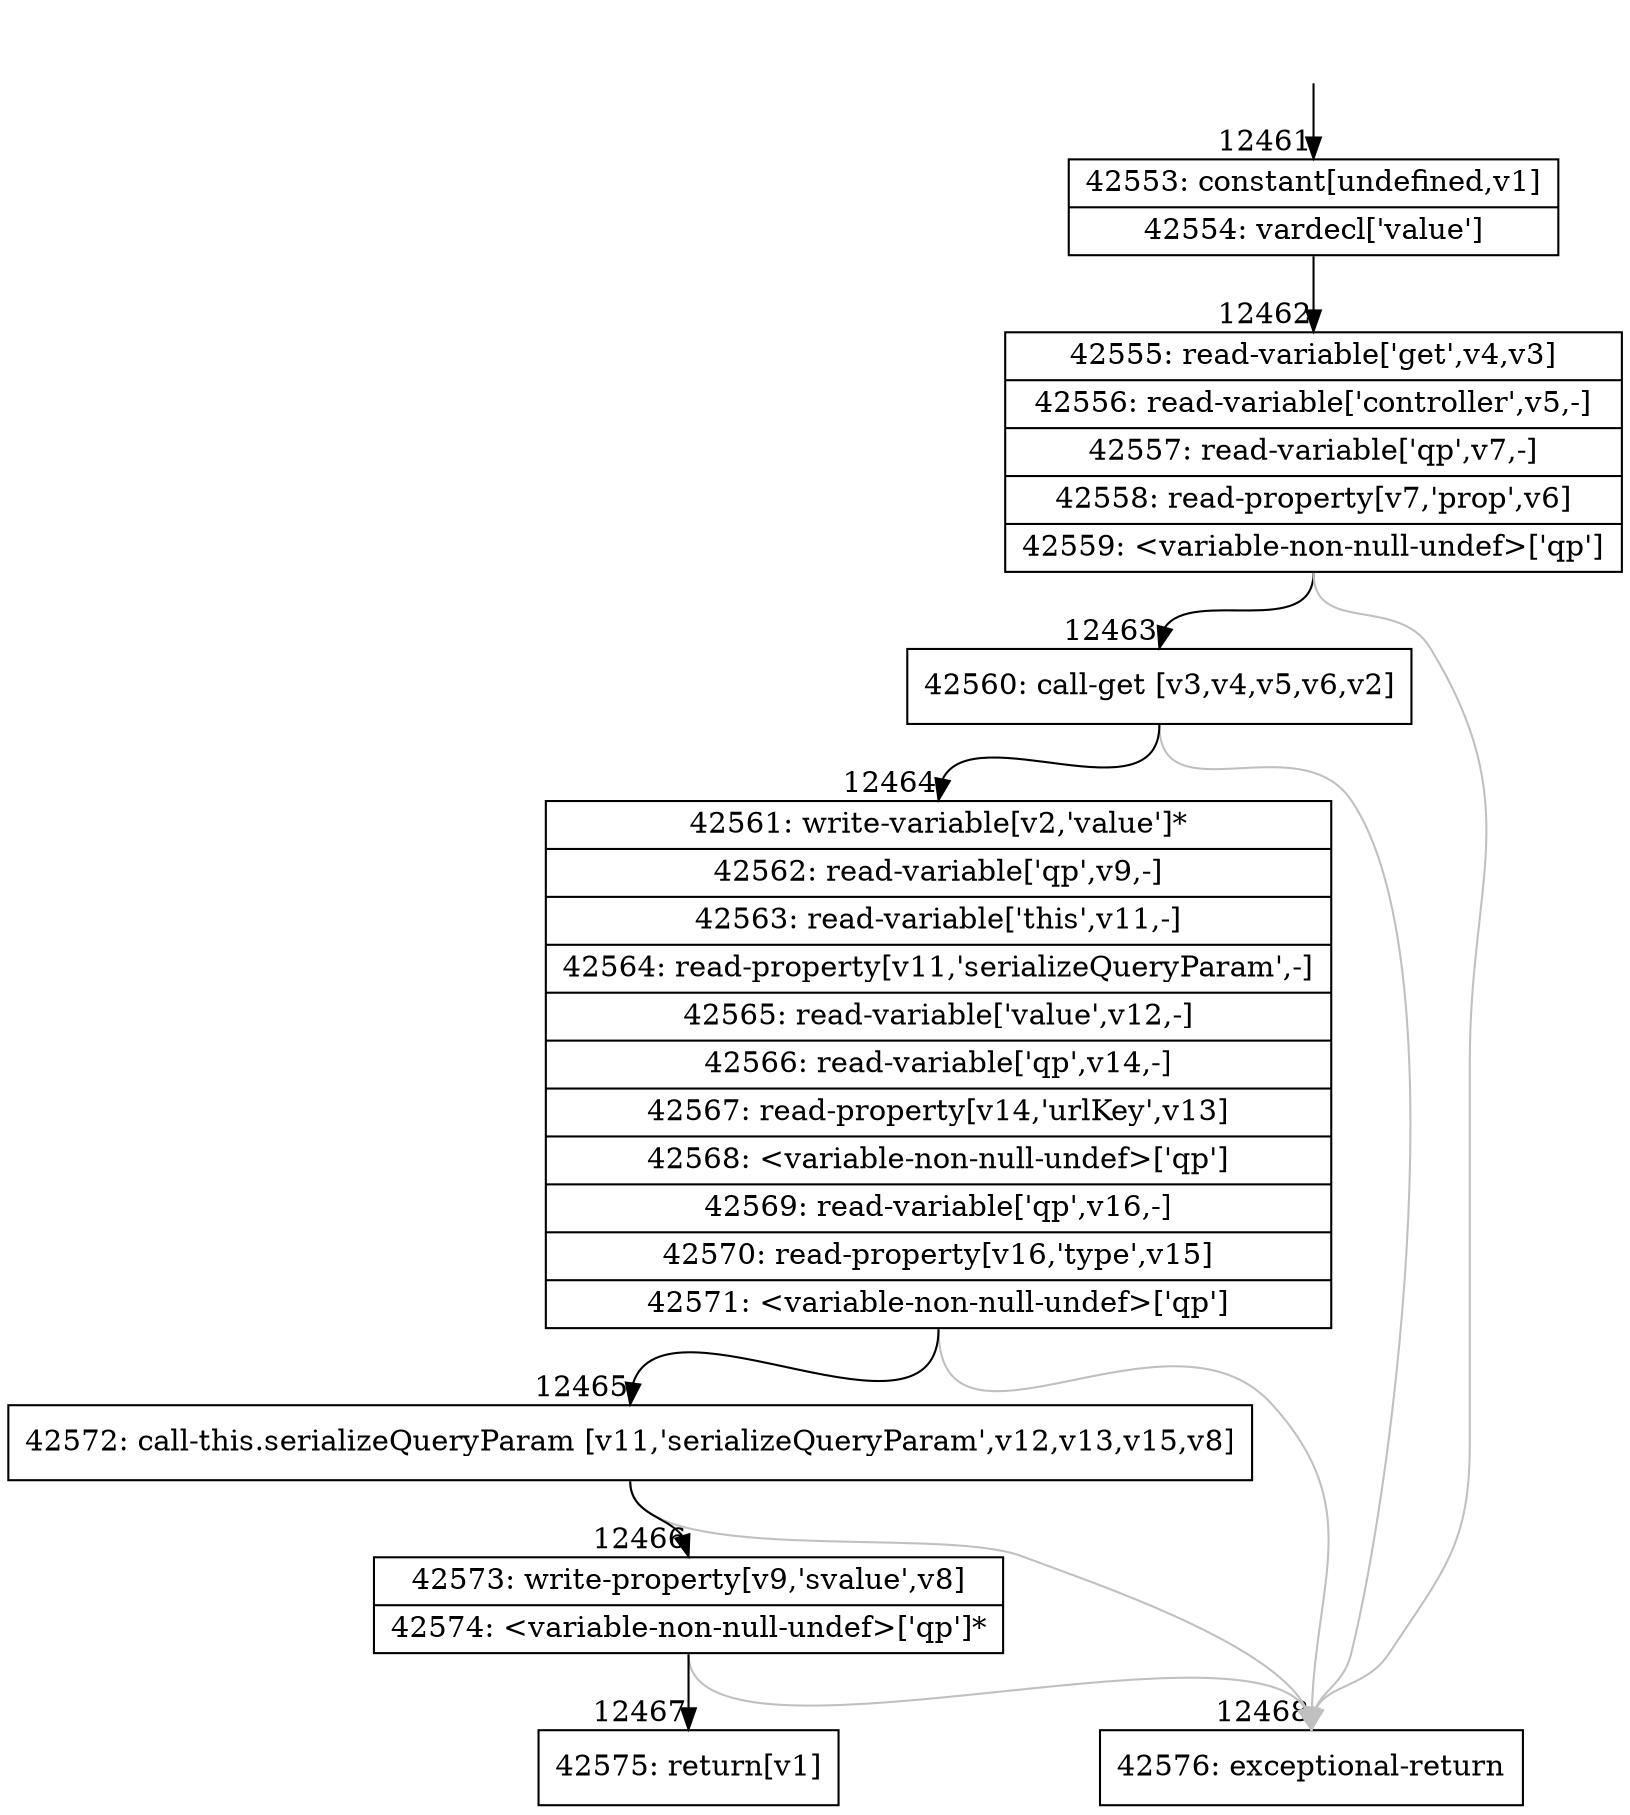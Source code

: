 digraph {
rankdir="TD"
BB_entry1035[shape=none,label=""];
BB_entry1035 -> BB12461 [tailport=s, headport=n, headlabel="    12461"]
BB12461 [shape=record label="{42553: constant[undefined,v1]|42554: vardecl['value']}" ] 
BB12461 -> BB12462 [tailport=s, headport=n, headlabel="      12462"]
BB12462 [shape=record label="{42555: read-variable['get',v4,v3]|42556: read-variable['controller',v5,-]|42557: read-variable['qp',v7,-]|42558: read-property[v7,'prop',v6]|42559: \<variable-non-null-undef\>['qp']}" ] 
BB12462 -> BB12463 [tailport=s, headport=n, headlabel="      12463"]
BB12462 -> BB12468 [tailport=s, headport=n, color=gray, headlabel="      12468"]
BB12463 [shape=record label="{42560: call-get [v3,v4,v5,v6,v2]}" ] 
BB12463 -> BB12464 [tailport=s, headport=n, headlabel="      12464"]
BB12463 -> BB12468 [tailport=s, headport=n, color=gray]
BB12464 [shape=record label="{42561: write-variable[v2,'value']*|42562: read-variable['qp',v9,-]|42563: read-variable['this',v11,-]|42564: read-property[v11,'serializeQueryParam',-]|42565: read-variable['value',v12,-]|42566: read-variable['qp',v14,-]|42567: read-property[v14,'urlKey',v13]|42568: \<variable-non-null-undef\>['qp']|42569: read-variable['qp',v16,-]|42570: read-property[v16,'type',v15]|42571: \<variable-non-null-undef\>['qp']}" ] 
BB12464 -> BB12465 [tailport=s, headport=n, headlabel="      12465"]
BB12464 -> BB12468 [tailport=s, headport=n, color=gray]
BB12465 [shape=record label="{42572: call-this.serializeQueryParam [v11,'serializeQueryParam',v12,v13,v15,v8]}" ] 
BB12465 -> BB12466 [tailport=s, headport=n, headlabel="      12466"]
BB12465 -> BB12468 [tailport=s, headport=n, color=gray]
BB12466 [shape=record label="{42573: write-property[v9,'svalue',v8]|42574: \<variable-non-null-undef\>['qp']*}" ] 
BB12466 -> BB12467 [tailport=s, headport=n, headlabel="      12467"]
BB12466 -> BB12468 [tailport=s, headport=n, color=gray]
BB12467 [shape=record label="{42575: return[v1]}" ] 
BB12468 [shape=record label="{42576: exceptional-return}" ] 
//#$~ 22863
}
